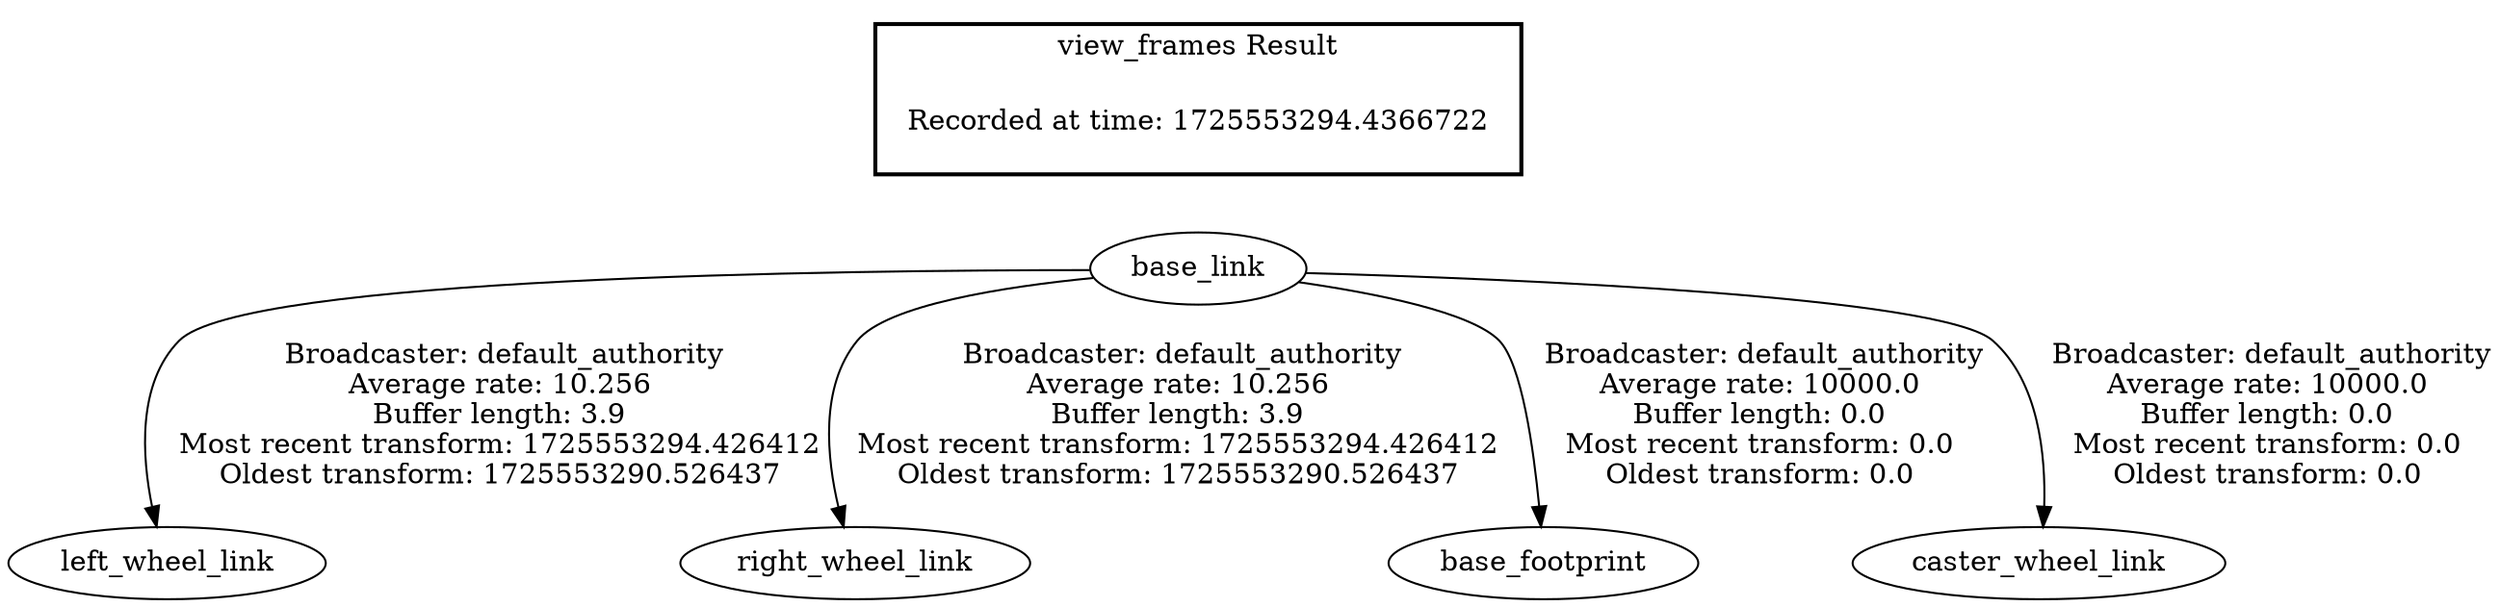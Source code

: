digraph G {
"base_link" -> "left_wheel_link"[label=" Broadcaster: default_authority\nAverage rate: 10.256\nBuffer length: 3.9\nMost recent transform: 1725553294.426412\nOldest transform: 1725553290.526437\n"];
"base_link" -> "right_wheel_link"[label=" Broadcaster: default_authority\nAverage rate: 10.256\nBuffer length: 3.9\nMost recent transform: 1725553294.426412\nOldest transform: 1725553290.526437\n"];
"base_link" -> "base_footprint"[label=" Broadcaster: default_authority\nAverage rate: 10000.0\nBuffer length: 0.0\nMost recent transform: 0.0\nOldest transform: 0.0\n"];
"base_link" -> "caster_wheel_link"[label=" Broadcaster: default_authority\nAverage rate: 10000.0\nBuffer length: 0.0\nMost recent transform: 0.0\nOldest transform: 0.0\n"];
edge [style=invis];
 subgraph cluster_legend { style=bold; color=black; label ="view_frames Result";
"Recorded at time: 1725553294.4366722"[ shape=plaintext ] ;
}->"base_link";
}